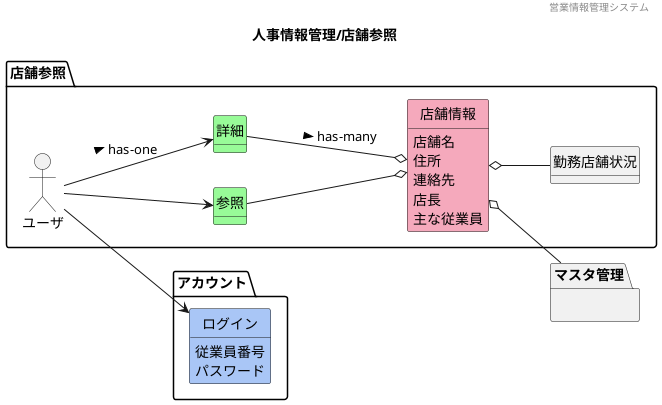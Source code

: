 @startuml images/人事情報管理/店舗参照
' ヘッダー
header 営業情報管理システム
' タイトル
title 人事情報管理/店舗参照
' 
hide circle
' 
hide method
left to right direction

package "アカウント"{
    class "ログイン" #A9C6F6
}

package "店舗参照" {
    'ユーザや外部システム
    mix_actor "ユーザ"
    class "参照" #98fb98
    class "詳細" #98fb98
    class "店舗情報" #F5A9BC
    class "勤務店舗状況"
}
    package "マスタ管理"{
    }
    ' class "" #F5A9BC
    ' class "" #ffd700

    'モデル同士の関係
    ユーザ --> 参照
    ユーザ --> 詳細 : > has-one
    ユーザ --> ログイン
    参照 --o 店舗情報
    詳細 --o 店舗情報 : > has-many
    店舗情報 o-- 勤務店舗状況
    店舗情報 o-- マスタ管理

    'ドメインクラスの属性
    店舗情報 : 店舗名
    店舗情報 : 住所
    店舗情報 : 連絡先
    店舗情報 : 店長
    店舗情報 : 主な従業員
    ' 勤務店舗状況 : 店舗名
    ' 勤務店舗状況 : 従業員数
    ' 勤務店舗状況 : 責任者
    ログイン : 従業員番号
    ログイン : パスワード




@enduml